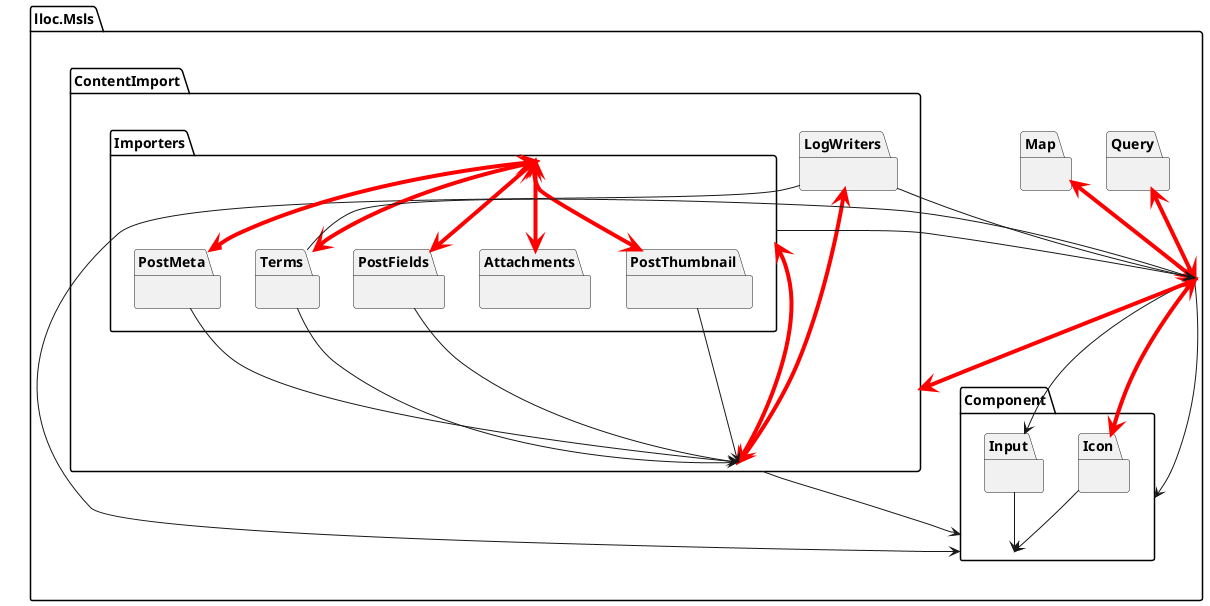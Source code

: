 @startuml package-related-diagram
  package lloc.Msls as Msls {
    package ContentImport {
      package LogWriters {
      }
      package Importers {
        package PostMeta {
        }
        package PostThumbnail {
        }
        package Terms {
        }
        package PostFields {
        }
        package Attachments {
        }
      }
    }
    package Component {
      package Input {
      }
      package Icon {
      }
    }
    package Map {
    }
    package Query {
    }
  }
  Msls --> Input
  Msls <-[#red,plain,thickness=4]-> Query
  Msls --> Component
  Msls <-[#red,plain,thickness=4]-> Map
  Msls <-[#red,plain,thickness=4]-> ContentImport
  Msls <-[#red,plain,thickness=4]-> Icon
  ContentImport --> Component
  ContentImport <-[#red,plain,thickness=4]-> Importers
  ContentImport <-[#red,plain,thickness=4]-> LogWriters
  LogWriters --> Component
  LogWriters --> Msls
  Importers <-[#red,plain,thickness=4]-> PostFields
  Importers --> Msls
  Importers <-[#red,plain,thickness=4]-> Terms
  Importers <-[#red,plain,thickness=4]-> PostThumbnail
  Importers <-[#red,plain,thickness=4]-> PostMeta
  Importers <-[#red,plain,thickness=4]-> Attachments
  PostMeta --> ContentImport
  PostThumbnail --> ContentImport
  Terms --> ContentImport
  Terms --> Msls
  PostFields --> ContentImport
  Input --> Component
  Icon --> Component
@enduml

